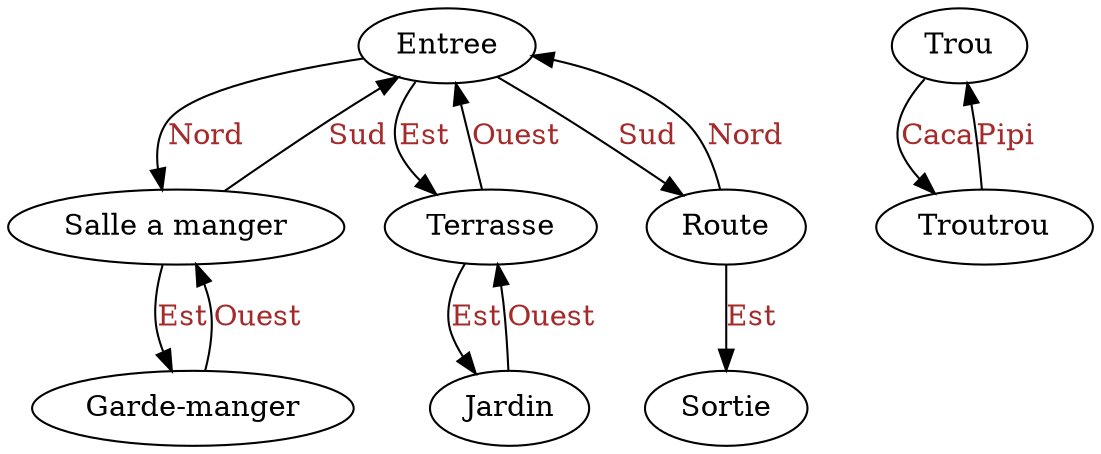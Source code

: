 digraph g{ 
"Entree" -> "Salle a manger" [label = "Nord"] [fontcolor=brown]
"Entree" -> "Terrasse" [label = "Est"] [fontcolor=brown]
"Entree" -> "Route" [label = "Sud"] [fontcolor=brown]
"Salle a manger" -> "Entree" [label = "Sud"] [fontcolor=brown]
"Salle a manger" -> "Garde-manger" [label = "Est"] [fontcolor=brown]
"Terrasse" -> "Jardin" [label = "Est"] [fontcolor=brown]
"Terrasse" -> "Entree" [label = "Ouest"] [fontcolor=brown]
"Route" -> "Entree" [label = "Nord"] [fontcolor=brown]
"Route" -> "Sortie" [label = "Est"] [fontcolor=brown]
"Garde-manger" -> "Salle a manger" [label = "Ouest"] [fontcolor=brown]
"Jardin" -> "Terrasse" [label = "Ouest"] [fontcolor=brown]
"Trou" -> "Troutrou" [label = "Caca"] [fontcolor=brown]
"Troutrou" -> "Trou" [label = "Pipi"] [fontcolor=brown]
}